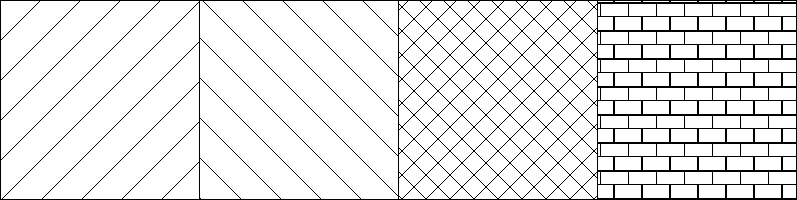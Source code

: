 size(0,100);
import patterns;

add("hatch",hatch());
add("hatchback",hatch(NW));
add("crosshatch",crosshatch(3mm));
add("brick",brick());

int c=0;
filldraw(shift(++c,0)*unitsquare,pattern("hatch"));
filldraw(shift(++c,0)*unitsquare,pattern("hatchback"));
filldraw(shift(++c,0)*unitsquare,pattern("crosshatch"));
filldraw(shift(++c,0)*unitsquare,pattern("brick"));
shipout();

